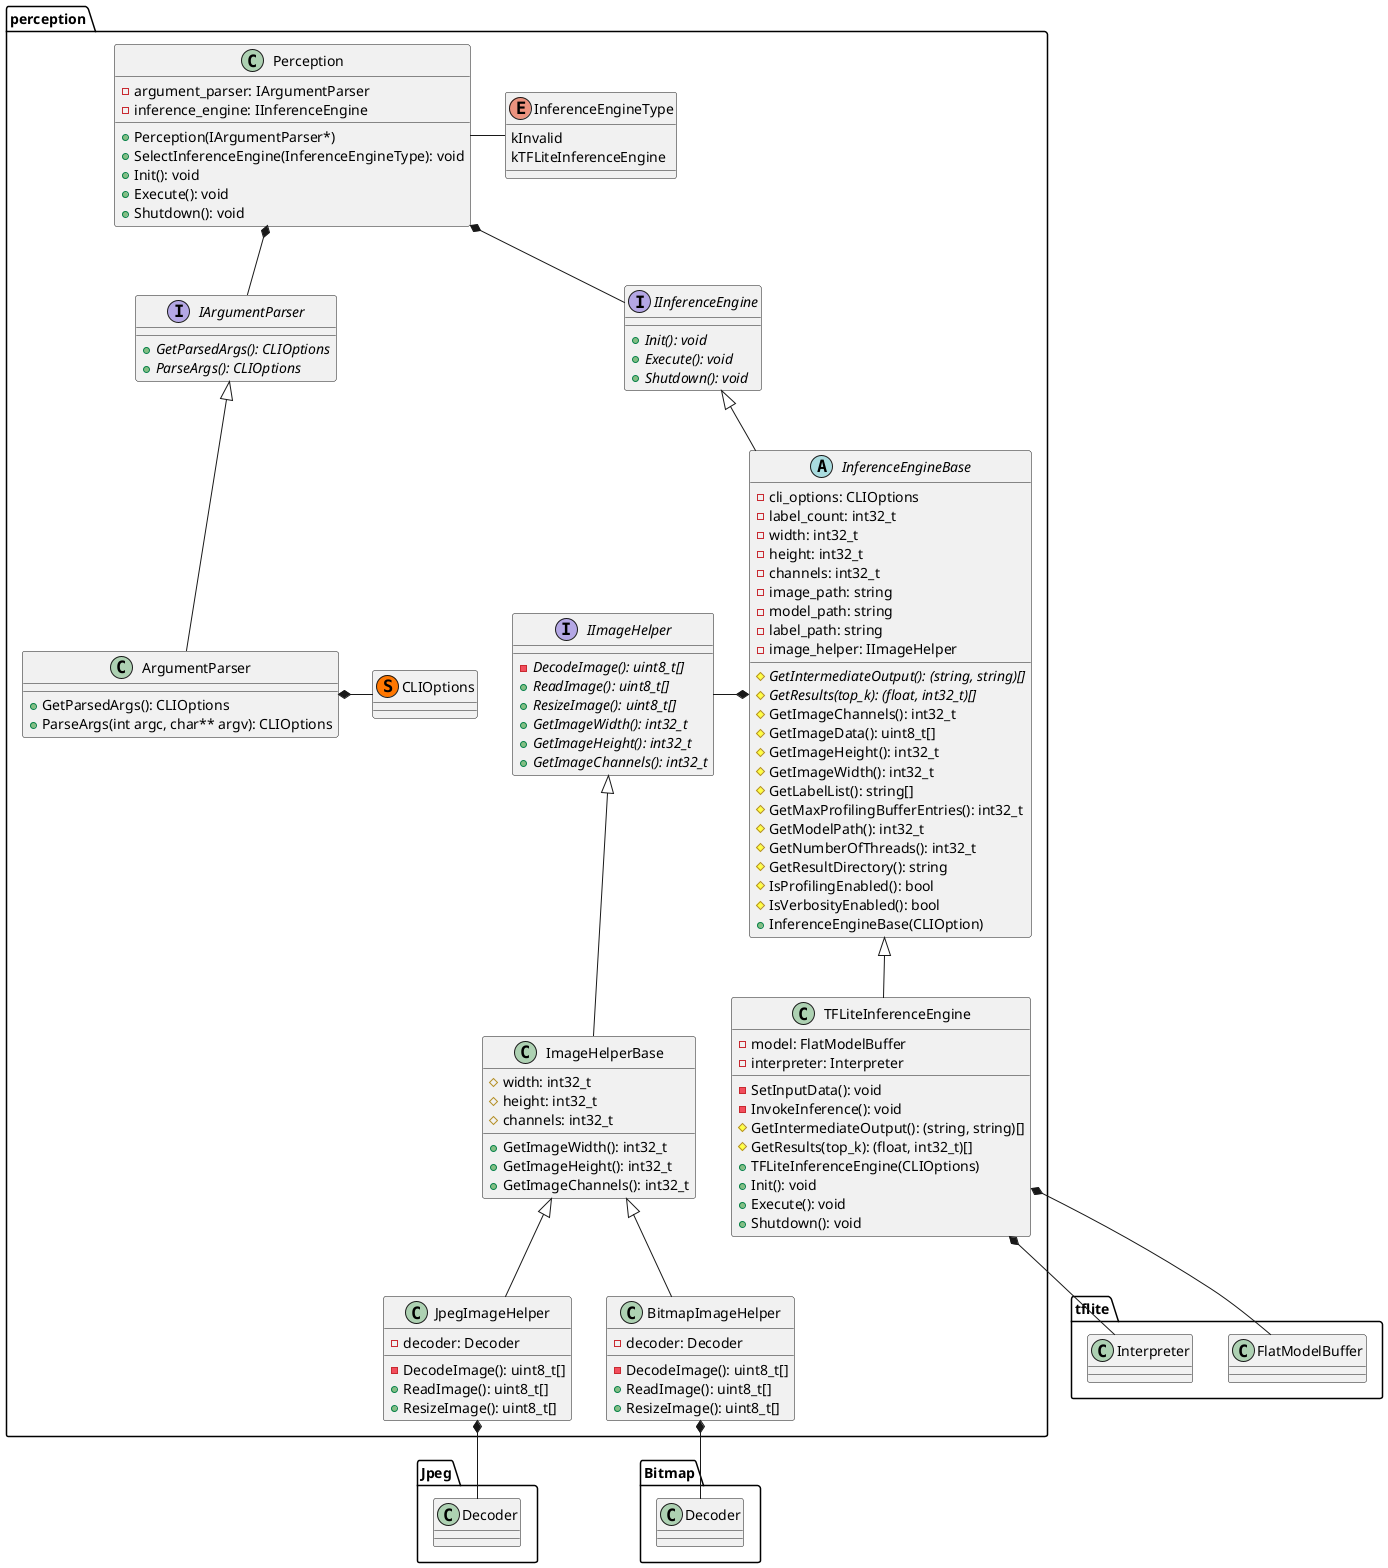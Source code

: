 @startuml
''' JPEG Lib Definitions '''
namespace Jpeg {
class Decoder {
}
}

''' Bitmap Lib Definitions '''
namespace Bitmap {
class Decoder { 
}
}

''' TFLite Definitions '''
namespace tflite {
class FlatModelBuffer {

}
class Interpreter {
}
}

namespace perception{ 
''' Data Structures '''
class CLIOptions << (S,#FF7700) >> {
}

''' Interfaces '''
interface IArgumentParser {
    + {abstract} GetParsedArgs(): CLIOptions
    + {abstract} ParseArgs(): CLIOptions
}

interface IInferenceEngine {
    + {abstract} Init(): void
    + {abstract} Execute(): void
    + {abstract} Shutdown(): void
}

interface IImageHelper {
    - {abstract} DecodeImage(): uint8_t[]
    + {abstract} ReadImage(): uint8_t[]
    + {abstract} ResizeImage(): uint8_t[]
    + {abstract} GetImageWidth(): int32_t
    + {abstract} GetImageHeight(): int32_t
    + {abstract} GetImageChannels(): int32_t
}

''' Interface Implementation '''
class ArgumentParser {
    + GetParsedArgs(): CLIOptions
    + ParseArgs(int argc, char** argv): CLIOptions
}

class ImageHelperBase {
    # width: int32_t
    # height: int32_t
    # channels: int32_t
    + GetImageWidth(): int32_t
    + GetImageHeight(): int32_t
    + GetImageChannels(): int32_t
}

class JpegImageHelper {
    - DecodeImage(): uint8_t[]
    - decoder: Decoder
    + ReadImage(): uint8_t[]
    + ResizeImage(): uint8_t[]
}

class BitmapImageHelper {
    - DecodeImage(): uint8_t[]
    - decoder: Decoder
    + ReadImage(): uint8_t[]
    + ResizeImage(): uint8_t[]
}

enum InferenceEngineType {
    kInvalid
    kTFLiteInferenceEngine
}

abstract InferenceEngineBase {
    - cli_options: CLIOptions
    - label_count: int32_t
    - width: int32_t
    - height: int32_t
    - channels: int32_t
    - image_path: string
    - model_path: string
    - label_path: string
    - image_helper: IImageHelper
    # {abstract} GetIntermediateOutput(): (string, string)[]
    # {abstract} GetResults(top_k): (float, int32_t)[]
    # GetImageChannels(): int32_t
    # GetImageData(): uint8_t[]
    # GetImageHeight(): int32_t
    # GetImageWidth(): int32_t
    # GetLabelList(): string[]
    # GetMaxProfilingBufferEntries(): int32_t
    # GetModelPath(): int32_t
    # GetNumberOfThreads(): int32_t
    # GetResultDirectory(): string
    # IsProfilingEnabled(): bool
    # IsVerbosityEnabled(): bool
    + InferenceEngineBase(CLIOption)
}

class TFLiteInferenceEngine {
    - model: FlatModelBuffer
    - interpreter: Interpreter
    - SetInputData(): void
    - InvokeInference(): void
    # GetIntermediateOutput(): (string, string)[]
    # GetResults(top_k): (float, int32_t)[]
    + TFLiteInferenceEngine(CLIOptions)
    + Init(): void
    + Execute(): void
    + Shutdown(): void
}


class Perception {
    - argument_parser: IArgumentParser
    - inference_engine: IInferenceEngine
    + Perception(IArgumentParser*)
    + SelectInferenceEngine(InferenceEngineType): void
    + Init(): void
    + Execute(): void
    + Shutdown(): void
}

''' Relation '''
IArgumentParser <|-down- ArgumentParser
ArgumentParser *-right- CLIOptions

IImageHelper <|-down- ImageHelperBase
ImageHelperBase <|-down- JpegImageHelper
ImageHelperBase <|-down- BitmapImageHelper

JpegImageHelper *-down- Jpeg.Decoder
BitmapImageHelper *-down- Bitmap.Decoder 

IInferenceEngine <|-down- InferenceEngineBase

InferenceEngineBase *-left- IImageHelper
InferenceEngineBase <|-- TFLiteInferenceEngine
' InferenceEngineBase <|-- TFInferenceEngine
' InferenceEngineBase <|-- TorchInferenceEngine

' TFInferenceEngine *-down- tensorflow
' TorchInferenceEngine *-down- torch

TFLiteInferenceEngine *-right- tflite.FlatModelBuffer
TFLiteInferenceEngine *-down- tflite.Interpreter

Perception -right- InferenceEngineType
Perception *-- IInferenceEngine
Perception *-- IArgumentParser
}
@enduml